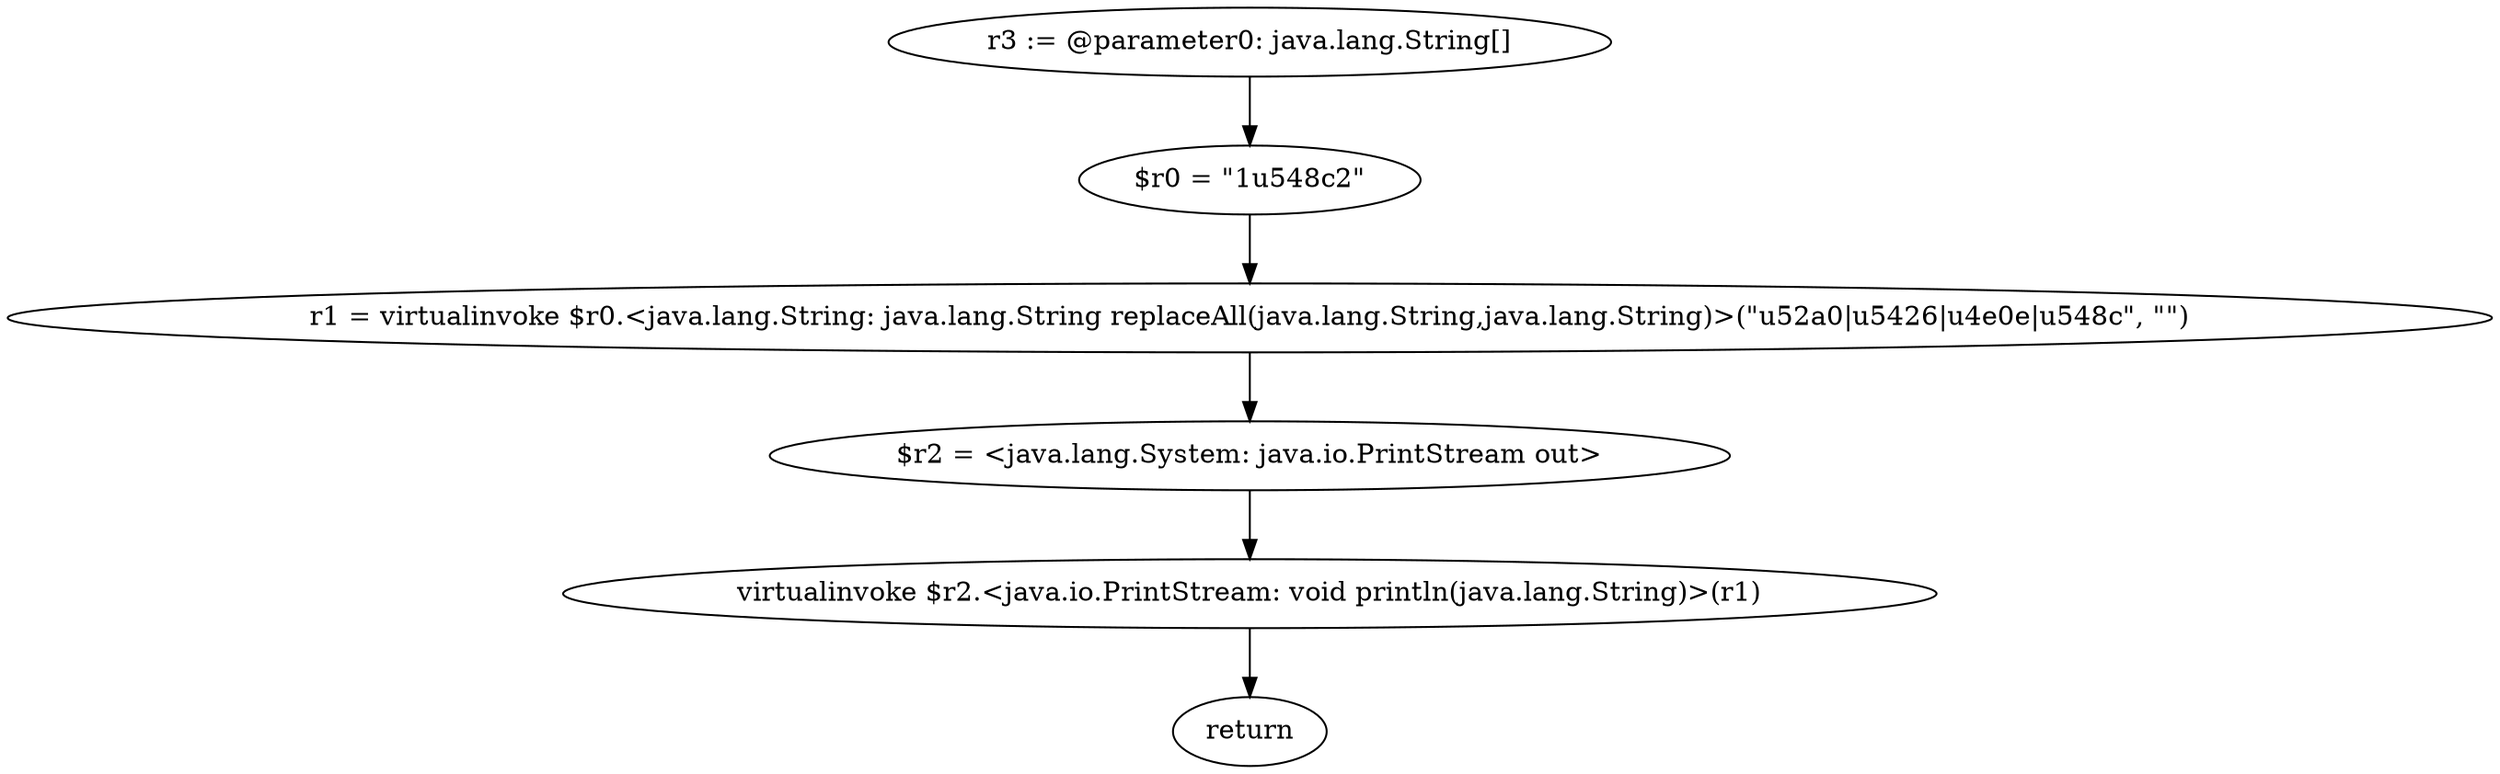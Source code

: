 digraph "unitGraph" {
    "r3 := @parameter0: java.lang.String[]"
    "$r0 = \"1\u548c2\""
    "r1 = virtualinvoke $r0.<java.lang.String: java.lang.String replaceAll(java.lang.String,java.lang.String)>(\"\u52a0|\u5426|\u4e0e|\u548c\", \"\")"
    "$r2 = <java.lang.System: java.io.PrintStream out>"
    "virtualinvoke $r2.<java.io.PrintStream: void println(java.lang.String)>(r1)"
    "return"
    "r3 := @parameter0: java.lang.String[]"->"$r0 = \"1\u548c2\"";
    "$r0 = \"1\u548c2\""->"r1 = virtualinvoke $r0.<java.lang.String: java.lang.String replaceAll(java.lang.String,java.lang.String)>(\"\u52a0|\u5426|\u4e0e|\u548c\", \"\")";
    "r1 = virtualinvoke $r0.<java.lang.String: java.lang.String replaceAll(java.lang.String,java.lang.String)>(\"\u52a0|\u5426|\u4e0e|\u548c\", \"\")"->"$r2 = <java.lang.System: java.io.PrintStream out>";
    "$r2 = <java.lang.System: java.io.PrintStream out>"->"virtualinvoke $r2.<java.io.PrintStream: void println(java.lang.String)>(r1)";
    "virtualinvoke $r2.<java.io.PrintStream: void println(java.lang.String)>(r1)"->"return";
}

